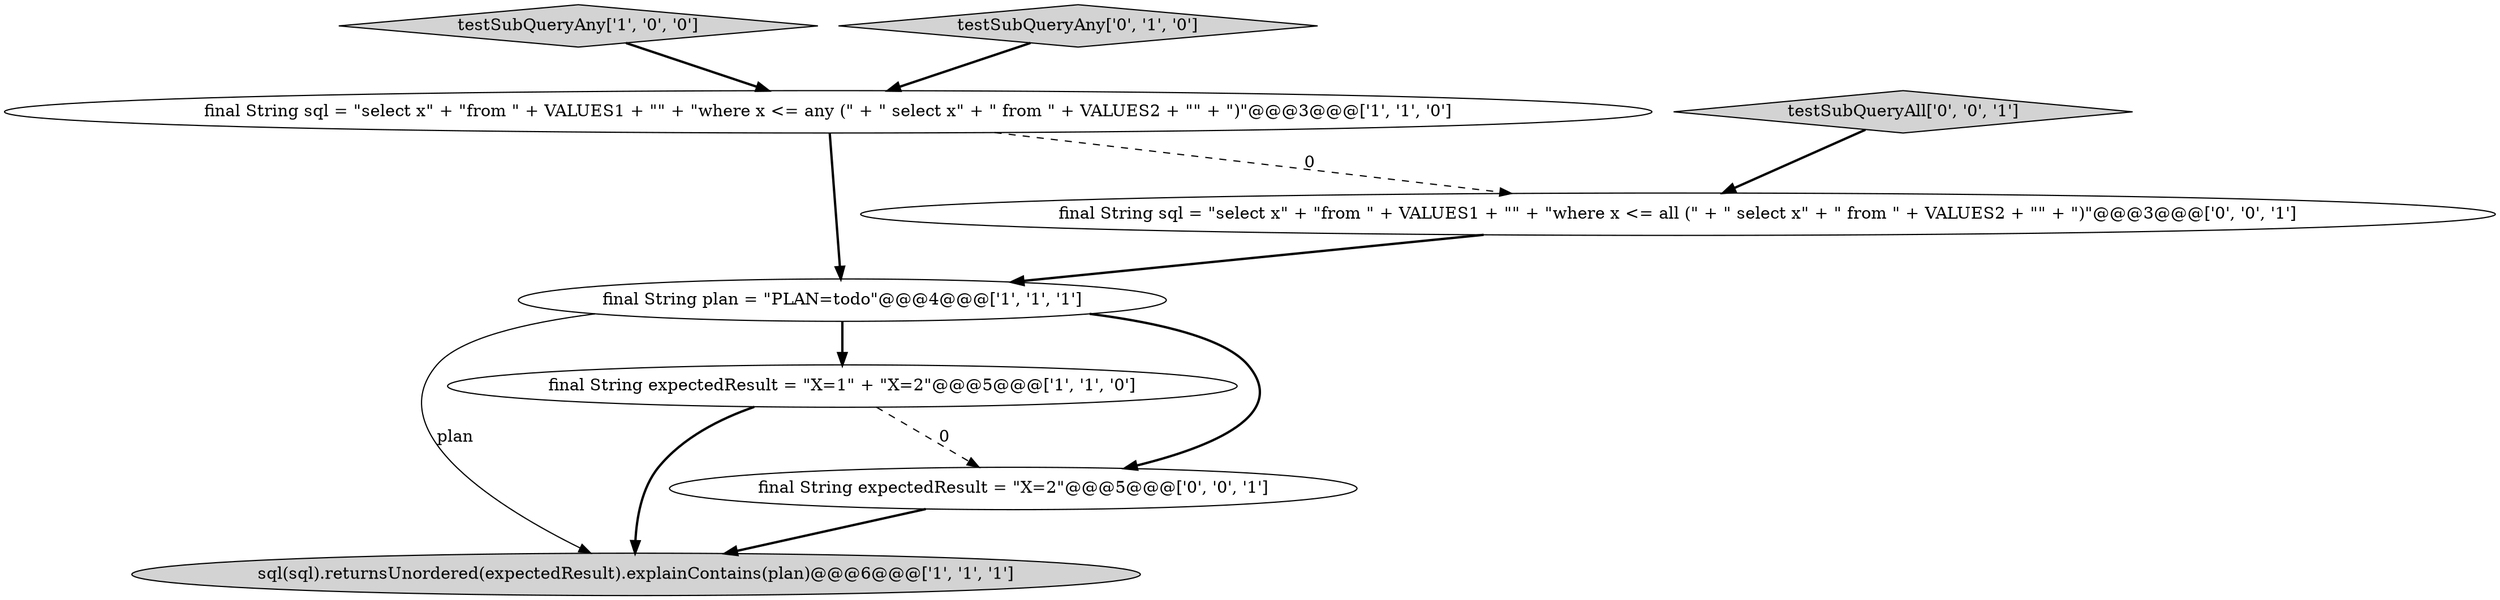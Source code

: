 digraph {
6 [style = filled, label = "final String sql = \"select x\" + \"from \" + VALUES1 + \"\" + \"where x <= all (\" + \" select x\" + \" from \" + VALUES2 + \"\" + \")\"@@@3@@@['0', '0', '1']", fillcolor = white, shape = ellipse image = "AAA0AAABBB3BBB"];
4 [style = filled, label = "sql(sql).returnsUnordered(expectedResult).explainContains(plan)@@@6@@@['1', '1', '1']", fillcolor = lightgray, shape = ellipse image = "AAA0AAABBB1BBB"];
1 [style = filled, label = "final String sql = \"select x\" + \"from \" + VALUES1 + \"\" + \"where x <= any (\" + \" select x\" + \" from \" + VALUES2 + \"\" + \")\"@@@3@@@['1', '1', '0']", fillcolor = white, shape = ellipse image = "AAA0AAABBB1BBB"];
2 [style = filled, label = "final String expectedResult = \"X=1\" + \"X=2\"@@@5@@@['1', '1', '0']", fillcolor = white, shape = ellipse image = "AAA0AAABBB1BBB"];
7 [style = filled, label = "final String expectedResult = \"X=2\"@@@5@@@['0', '0', '1']", fillcolor = white, shape = ellipse image = "AAA0AAABBB3BBB"];
8 [style = filled, label = "testSubQueryAll['0', '0', '1']", fillcolor = lightgray, shape = diamond image = "AAA0AAABBB3BBB"];
3 [style = filled, label = "testSubQueryAny['1', '0', '0']", fillcolor = lightgray, shape = diamond image = "AAA0AAABBB1BBB"];
0 [style = filled, label = "final String plan = \"PLAN=todo\"@@@4@@@['1', '1', '1']", fillcolor = white, shape = ellipse image = "AAA0AAABBB1BBB"];
5 [style = filled, label = "testSubQueryAny['0', '1', '0']", fillcolor = lightgray, shape = diamond image = "AAA0AAABBB2BBB"];
5->1 [style = bold, label=""];
8->6 [style = bold, label=""];
6->0 [style = bold, label=""];
1->0 [style = bold, label=""];
7->4 [style = bold, label=""];
3->1 [style = bold, label=""];
2->7 [style = dashed, label="0"];
2->4 [style = bold, label=""];
1->6 [style = dashed, label="0"];
0->4 [style = solid, label="plan"];
0->2 [style = bold, label=""];
0->7 [style = bold, label=""];
}
